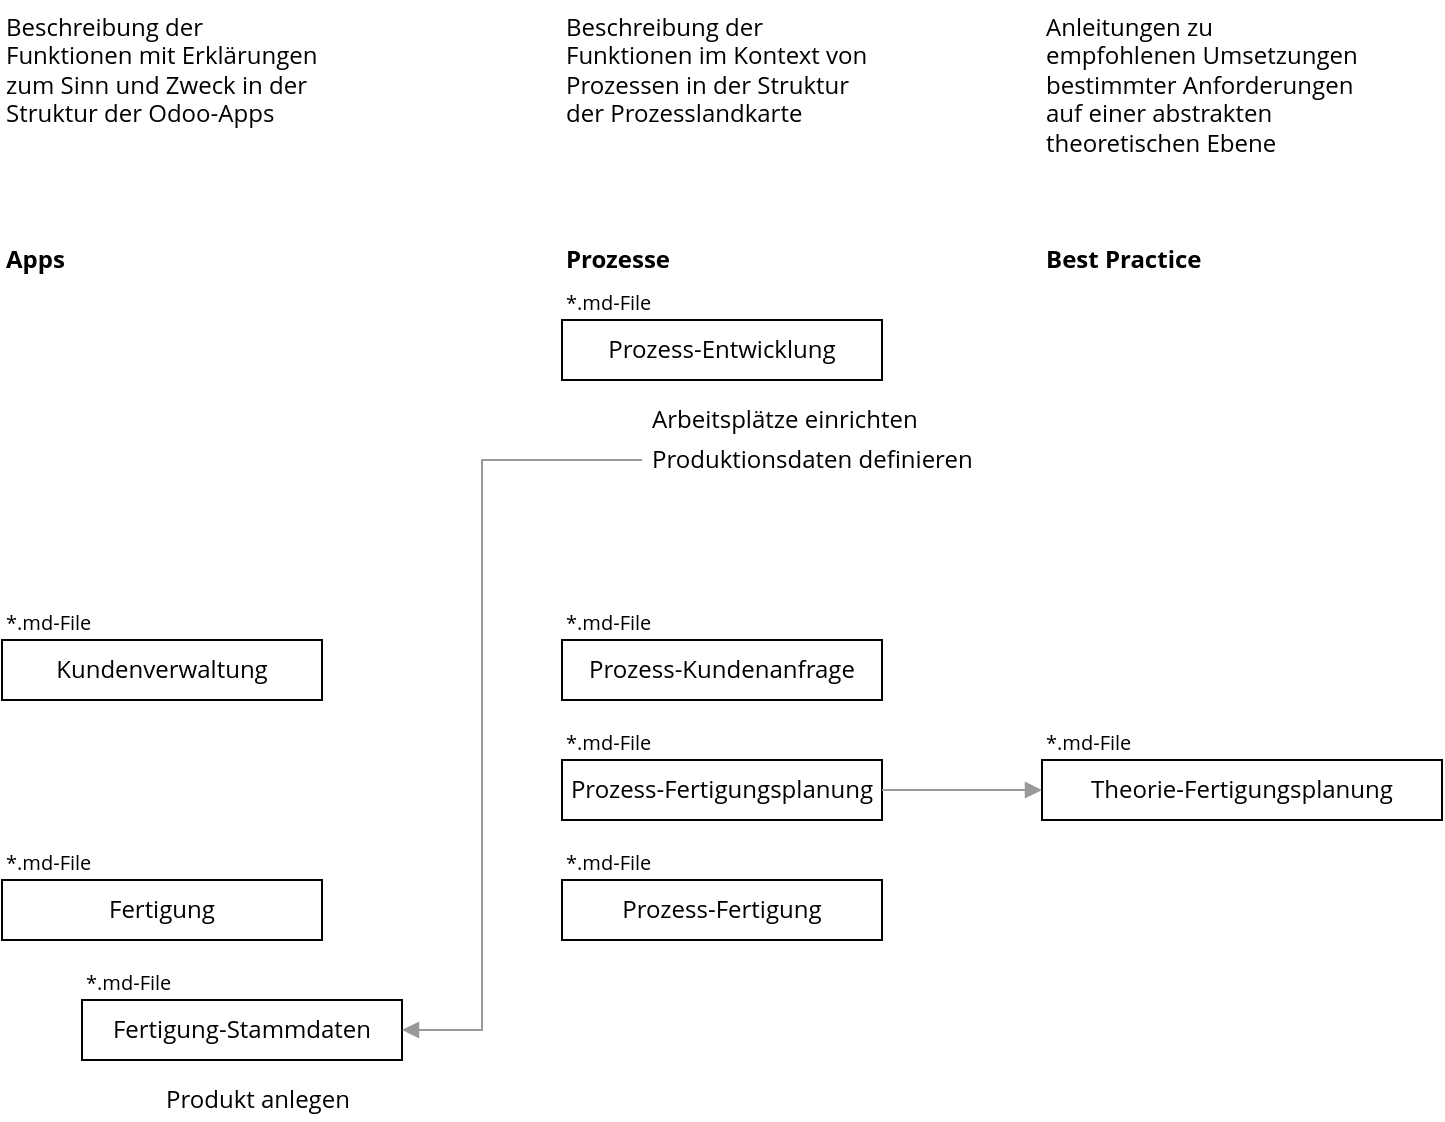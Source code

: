 <mxfile version="13.7.9" type="device"><diagram id="LyjJwUVhVdsggc3eXXiU" name="Seite-1"><mxGraphModel dx="1102" dy="574" grid="1" gridSize="10" guides="1" tooltips="1" connect="1" arrows="1" fold="1" page="1" pageScale="1" pageWidth="827" pageHeight="1169" math="0" shadow="0"><root><mxCell id="0"/><mxCell id="1" parent="0"/><mxCell id="Q7XQPb2MdLu9-YaQM_cU-1" value="Kundenverwaltung" style="rounded=0;whiteSpace=wrap;html=1;fontFamily=Open Sans;" parent="1" vertex="1"><mxGeometry x="80" y="360" width="160" height="30" as="geometry"/></mxCell><mxCell id="Q7XQPb2MdLu9-YaQM_cU-2" value="Fertigung" style="rounded=0;whiteSpace=wrap;html=1;fontFamily=Open Sans;" parent="1" vertex="1"><mxGeometry x="80" y="480" width="160" height="30" as="geometry"/></mxCell><mxCell id="Q7XQPb2MdLu9-YaQM_cU-3" value="Apps" style="text;html=1;strokeColor=none;fillColor=none;align=left;verticalAlign=middle;whiteSpace=wrap;rounded=0;fontFamily=Open Sans;fontStyle=1" parent="1" vertex="1"><mxGeometry x="80" y="160" width="120" height="20" as="geometry"/></mxCell><mxCell id="Q7XQPb2MdLu9-YaQM_cU-4" value="Beschreibung der Funktionen mit Erklärungen zum Sinn und Zweck in der Struktur der Odoo-Apps&amp;nbsp;" style="text;html=1;strokeColor=none;fillColor=none;align=left;verticalAlign=top;whiteSpace=wrap;rounded=0;fontFamily=Open Sans;" parent="1" vertex="1"><mxGeometry x="80" y="40" width="160" height="80" as="geometry"/></mxCell><mxCell id="Q7XQPb2MdLu9-YaQM_cU-5" value="Prozess-Kundenanfrage" style="rounded=0;whiteSpace=wrap;html=1;fontFamily=Open Sans;" parent="1" vertex="1"><mxGeometry x="360" y="360" width="160" height="30" as="geometry"/></mxCell><mxCell id="Q7XQPb2MdLu9-YaQM_cU-6" value="Prozess-Fertigungsplanung" style="rounded=0;whiteSpace=wrap;html=1;fontFamily=Open Sans;" parent="1" vertex="1"><mxGeometry x="360" y="420" width="160" height="30" as="geometry"/></mxCell><mxCell id="Q7XQPb2MdLu9-YaQM_cU-7" value="Prozesse" style="text;html=1;strokeColor=none;fillColor=none;align=left;verticalAlign=middle;whiteSpace=wrap;rounded=0;fontFamily=Open Sans;fontStyle=1" parent="1" vertex="1"><mxGeometry x="360" y="160" width="120" height="20" as="geometry"/></mxCell><mxCell id="Q7XQPb2MdLu9-YaQM_cU-8" value="Beschreibung der Funktionen im Kontext von Prozessen in der Struktur der Prozesslandkarte" style="text;html=1;strokeColor=none;fillColor=none;align=left;verticalAlign=top;whiteSpace=wrap;rounded=0;fontFamily=Open Sans;" parent="1" vertex="1"><mxGeometry x="360" y="40" width="160" height="80" as="geometry"/></mxCell><mxCell id="Q7XQPb2MdLu9-YaQM_cU-9" value="Prozess-Fertigung" style="rounded=0;whiteSpace=wrap;html=1;fontFamily=Open Sans;" parent="1" vertex="1"><mxGeometry x="360" y="480" width="160" height="30" as="geometry"/></mxCell><mxCell id="Q7XQPb2MdLu9-YaQM_cU-10" value="*.md-File" style="text;html=1;strokeColor=none;fillColor=none;align=left;verticalAlign=middle;whiteSpace=wrap;rounded=0;fontFamily=Open Sans;fontSize=10;" parent="1" vertex="1"><mxGeometry x="80" y="340" width="160" height="20" as="geometry"/></mxCell><mxCell id="Q7XQPb2MdLu9-YaQM_cU-11" value="*.md-File" style="text;html=1;strokeColor=none;fillColor=none;align=left;verticalAlign=middle;whiteSpace=wrap;rounded=0;fontFamily=Open Sans;fontSize=10;" parent="1" vertex="1"><mxGeometry x="80" y="460" width="160" height="20" as="geometry"/></mxCell><mxCell id="Q7XQPb2MdLu9-YaQM_cU-12" value="*.md-File" style="text;html=1;strokeColor=none;fillColor=none;align=left;verticalAlign=middle;whiteSpace=wrap;rounded=0;fontFamily=Open Sans;fontSize=10;" parent="1" vertex="1"><mxGeometry x="360" y="340" width="160" height="20" as="geometry"/></mxCell><mxCell id="Q7XQPb2MdLu9-YaQM_cU-13" value="*.md-File" style="text;html=1;strokeColor=none;fillColor=none;align=left;verticalAlign=middle;whiteSpace=wrap;rounded=0;fontFamily=Open Sans;fontSize=10;" parent="1" vertex="1"><mxGeometry x="360" y="400" width="160" height="20" as="geometry"/></mxCell><mxCell id="Q7XQPb2MdLu9-YaQM_cU-14" value="*.md-File" style="text;html=1;strokeColor=none;fillColor=none;align=left;verticalAlign=middle;whiteSpace=wrap;rounded=0;fontFamily=Open Sans;fontSize=10;" parent="1" vertex="1"><mxGeometry x="360" y="460" width="160" height="20" as="geometry"/></mxCell><mxCell id="Q7XQPb2MdLu9-YaQM_cU-15" value="Fertigung-Stammdaten" style="rounded=0;whiteSpace=wrap;html=1;fontFamily=Open Sans;" parent="1" vertex="1"><mxGeometry x="120" y="540" width="160" height="30" as="geometry"/></mxCell><mxCell id="Q7XQPb2MdLu9-YaQM_cU-16" value="*.md-File" style="text;html=1;strokeColor=none;fillColor=none;align=left;verticalAlign=middle;whiteSpace=wrap;rounded=0;fontFamily=Open Sans;fontSize=10;" parent="1" vertex="1"><mxGeometry x="120" y="520" width="160" height="20" as="geometry"/></mxCell><mxCell id="Q7XQPb2MdLu9-YaQM_cU-17" value="Prozess-Entwicklung" style="rounded=0;whiteSpace=wrap;html=1;fontFamily=Open Sans;" parent="1" vertex="1"><mxGeometry x="360" y="200" width="160" height="30" as="geometry"/></mxCell><mxCell id="Q7XQPb2MdLu9-YaQM_cU-18" value="*.md-File" style="text;html=1;strokeColor=none;fillColor=none;align=left;verticalAlign=middle;whiteSpace=wrap;rounded=0;fontFamily=Open Sans;fontSize=10;" parent="1" vertex="1"><mxGeometry x="360" y="180" width="160" height="20" as="geometry"/></mxCell><mxCell id="Q7XQPb2MdLu9-YaQM_cU-19" value="Arbeitsplätze einrichten" style="rounded=0;whiteSpace=wrap;html=1;fontFamily=Open Sans;strokeColor=none;align=left;spacingLeft=3;" parent="1" vertex="1"><mxGeometry x="400" y="240" width="200" height="20" as="geometry"/></mxCell><mxCell id="Q7XQPb2MdLu9-YaQM_cU-20" value="Produktionsdaten definieren" style="rounded=0;whiteSpace=wrap;html=1;fontFamily=Open Sans;strokeColor=none;align=left;spacingLeft=3;" parent="1" vertex="1"><mxGeometry x="400" y="260" width="200" height="20" as="geometry"/></mxCell><mxCell id="Q7XQPb2MdLu9-YaQM_cU-21" value="" style="endArrow=block;html=1;fontFamily=Open Sans;fontSize=10;entryX=1;entryY=0.5;entryDx=0;entryDy=0;exitX=0;exitY=0.5;exitDx=0;exitDy=0;edgeStyle=orthogonalEdgeStyle;rounded=0;endFill=1;fillColor=#f5f5f5;strokeColor=#999999;" parent="1" source="Q7XQPb2MdLu9-YaQM_cU-20" target="Q7XQPb2MdLu9-YaQM_cU-15" edge="1"><mxGeometry width="50" height="50" relative="1" as="geometry"><mxPoint x="390" y="430" as="sourcePoint"/><mxPoint x="440" y="380" as="targetPoint"/><Array as="points"><mxPoint x="320" y="270"/><mxPoint x="320" y="555"/></Array></mxGeometry></mxCell><mxCell id="Q7XQPb2MdLu9-YaQM_cU-22" value="Best Practice" style="text;html=1;strokeColor=none;fillColor=none;align=left;verticalAlign=middle;whiteSpace=wrap;rounded=0;fontFamily=Open Sans;fontStyle=1" parent="1" vertex="1"><mxGeometry x="600" y="160" width="120" height="20" as="geometry"/></mxCell><mxCell id="Q7XQPb2MdLu9-YaQM_cU-23" value="Anleitungen zu empfohlenen Umsetzungen bestimmter Anforderungen auf einer abstrakten theoretischen Ebene" style="text;html=1;strokeColor=none;fillColor=none;align=left;verticalAlign=top;whiteSpace=wrap;rounded=0;fontFamily=Open Sans;" parent="1" vertex="1"><mxGeometry x="600" y="40" width="160" height="100" as="geometry"/></mxCell><mxCell id="Q7XQPb2MdLu9-YaQM_cU-24" value="Theorie-Fertigungsplanung" style="rounded=0;whiteSpace=wrap;html=1;fontFamily=Open Sans;" parent="1" vertex="1"><mxGeometry x="600" y="420" width="200" height="30" as="geometry"/></mxCell><mxCell id="Q7XQPb2MdLu9-YaQM_cU-25" value="*.md-File" style="text;html=1;strokeColor=none;fillColor=none;align=left;verticalAlign=middle;whiteSpace=wrap;rounded=0;fontFamily=Open Sans;fontSize=10;" parent="1" vertex="1"><mxGeometry x="600" y="400" width="160" height="20" as="geometry"/></mxCell><mxCell id="Q7XQPb2MdLu9-YaQM_cU-28" value="" style="endArrow=block;html=1;fontFamily=Open Sans;fontSize=10;entryX=0;entryY=0.5;entryDx=0;entryDy=0;edgeStyle=orthogonalEdgeStyle;rounded=0;endFill=1;exitX=1;exitY=0.5;exitDx=0;exitDy=0;strokeColor=#999999;" parent="1" source="Q7XQPb2MdLu9-YaQM_cU-6" target="Q7XQPb2MdLu9-YaQM_cU-24" edge="1"><mxGeometry width="50" height="50" relative="1" as="geometry"><mxPoint x="720" y="270" as="sourcePoint"/><mxPoint x="330" y="565" as="targetPoint"/><Array as="points"><mxPoint x="570" y="435"/><mxPoint x="570" y="435"/></Array></mxGeometry></mxCell><mxCell id="Q7XQPb2MdLu9-YaQM_cU-34" value="Produkt anlegen" style="rounded=0;whiteSpace=wrap;html=1;fontFamily=Open Sans;align=left;strokeColor=none;" parent="1" vertex="1"><mxGeometry x="160" y="580" width="160" height="20" as="geometry"/></mxCell></root></mxGraphModel></diagram></mxfile>